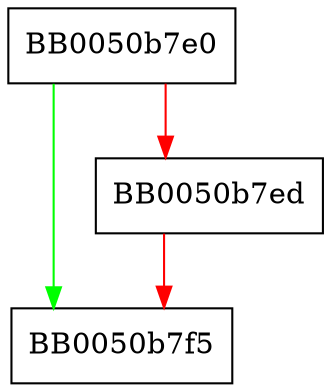 digraph ossl_qlog_array_begin {
  node [shape="box"];
  graph [splines=ortho];
  BB0050b7e0 -> BB0050b7f5 [color="green"];
  BB0050b7e0 -> BB0050b7ed [color="red"];
  BB0050b7ed -> BB0050b7f5 [color="red"];
}